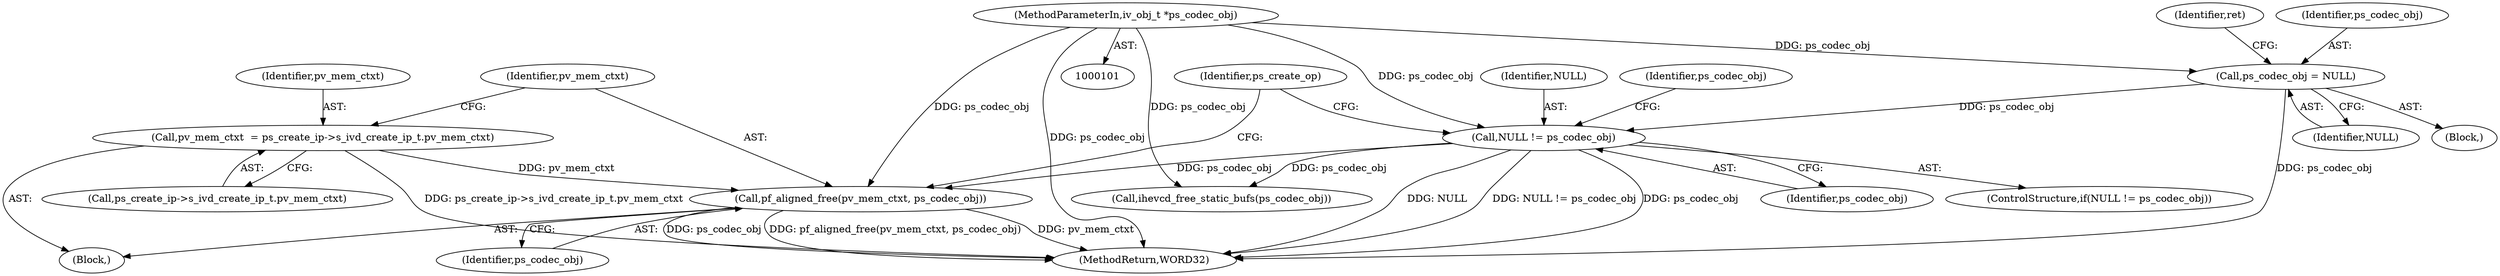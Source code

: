 digraph "0_Android_3ed3c6b79a7b9a60c475dd4936ad57b0b92fd600@API" {
"1000172" [label="(Call,pf_aligned_free(pv_mem_ctxt, ps_codec_obj))"];
"1000165" [label="(Call,pv_mem_ctxt  = ps_create_ip->s_ivd_create_ip_t.pv_mem_ctxt)"];
"1000143" [label="(Call,NULL != ps_codec_obj)"];
"1000127" [label="(Call,ps_codec_obj = NULL)"];
"1000102" [label="(MethodParameterIn,iv_obj_t *ps_codec_obj)"];
"1000142" [label="(ControlStructure,if(NULL != ps_codec_obj))"];
"1000102" [label="(MethodParameterIn,iv_obj_t *ps_codec_obj)"];
"1000145" [label="(Identifier,ps_codec_obj)"];
"1000167" [label="(Call,ps_create_ip->s_ivd_create_ip_t.pv_mem_ctxt)"];
"1000144" [label="(Identifier,NULL)"];
"1000166" [label="(Identifier,pv_mem_ctxt)"];
"1000127" [label="(Call,ps_codec_obj = NULL)"];
"1000174" [label="(Identifier,ps_codec_obj)"];
"1000178" [label="(Identifier,ps_create_op)"];
"1000173" [label="(Identifier,pv_mem_ctxt)"];
"1000129" [label="(Identifier,NULL)"];
"1000152" [label="(Call,ihevcd_free_static_bufs(ps_codec_obj))"];
"1000131" [label="(Identifier,ret)"];
"1000128" [label="(Identifier,ps_codec_obj)"];
"1000165" [label="(Call,pv_mem_ctxt  = ps_create_ip->s_ivd_create_ip_t.pv_mem_ctxt)"];
"1000149" [label="(Identifier,ps_codec_obj)"];
"1000172" [label="(Call,pf_aligned_free(pv_mem_ctxt, ps_codec_obj))"];
"1000209" [label="(MethodReturn,WORD32)"];
"1000155" [label="(Block,)"];
"1000143" [label="(Call,NULL != ps_codec_obj)"];
"1000105" [label="(Block,)"];
"1000172" -> "1000155"  [label="AST: "];
"1000172" -> "1000174"  [label="CFG: "];
"1000173" -> "1000172"  [label="AST: "];
"1000174" -> "1000172"  [label="AST: "];
"1000178" -> "1000172"  [label="CFG: "];
"1000172" -> "1000209"  [label="DDG: pf_aligned_free(pv_mem_ctxt, ps_codec_obj)"];
"1000172" -> "1000209"  [label="DDG: pv_mem_ctxt"];
"1000172" -> "1000209"  [label="DDG: ps_codec_obj"];
"1000165" -> "1000172"  [label="DDG: pv_mem_ctxt"];
"1000143" -> "1000172"  [label="DDG: ps_codec_obj"];
"1000102" -> "1000172"  [label="DDG: ps_codec_obj"];
"1000165" -> "1000155"  [label="AST: "];
"1000165" -> "1000167"  [label="CFG: "];
"1000166" -> "1000165"  [label="AST: "];
"1000167" -> "1000165"  [label="AST: "];
"1000173" -> "1000165"  [label="CFG: "];
"1000165" -> "1000209"  [label="DDG: ps_create_ip->s_ivd_create_ip_t.pv_mem_ctxt"];
"1000143" -> "1000142"  [label="AST: "];
"1000143" -> "1000145"  [label="CFG: "];
"1000144" -> "1000143"  [label="AST: "];
"1000145" -> "1000143"  [label="AST: "];
"1000149" -> "1000143"  [label="CFG: "];
"1000178" -> "1000143"  [label="CFG: "];
"1000143" -> "1000209"  [label="DDG: NULL"];
"1000143" -> "1000209"  [label="DDG: NULL != ps_codec_obj"];
"1000143" -> "1000209"  [label="DDG: ps_codec_obj"];
"1000127" -> "1000143"  [label="DDG: ps_codec_obj"];
"1000102" -> "1000143"  [label="DDG: ps_codec_obj"];
"1000143" -> "1000152"  [label="DDG: ps_codec_obj"];
"1000127" -> "1000105"  [label="AST: "];
"1000127" -> "1000129"  [label="CFG: "];
"1000128" -> "1000127"  [label="AST: "];
"1000129" -> "1000127"  [label="AST: "];
"1000131" -> "1000127"  [label="CFG: "];
"1000127" -> "1000209"  [label="DDG: ps_codec_obj"];
"1000102" -> "1000127"  [label="DDG: ps_codec_obj"];
"1000102" -> "1000101"  [label="AST: "];
"1000102" -> "1000209"  [label="DDG: ps_codec_obj"];
"1000102" -> "1000152"  [label="DDG: ps_codec_obj"];
}
